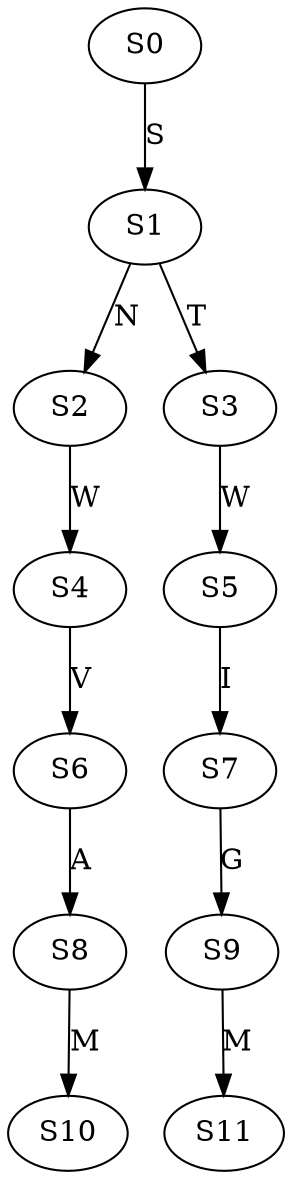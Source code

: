 strict digraph  {
	S0 -> S1 [ label = S ];
	S1 -> S2 [ label = N ];
	S1 -> S3 [ label = T ];
	S2 -> S4 [ label = W ];
	S3 -> S5 [ label = W ];
	S4 -> S6 [ label = V ];
	S5 -> S7 [ label = I ];
	S6 -> S8 [ label = A ];
	S7 -> S9 [ label = G ];
	S8 -> S10 [ label = M ];
	S9 -> S11 [ label = M ];
}
